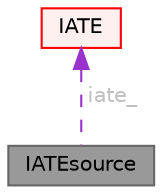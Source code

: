 digraph "IATEsource"
{
 // LATEX_PDF_SIZE
  bgcolor="transparent";
  edge [fontname=Helvetica,fontsize=10,labelfontname=Helvetica,labelfontsize=10];
  node [fontname=Helvetica,fontsize=10,shape=box,height=0.2,width=0.4];
  Node1 [id="Node000001",label="IATEsource",height=0.2,width=0.4,color="gray40", fillcolor="grey60", style="filled", fontcolor="black",tooltip="IATE (Interfacial Area Transport Equation) bubble diameter model run-time selectable sources."];
  Node2 -> Node1 [id="edge1_Node000001_Node000002",dir="back",color="darkorchid3",style="dashed",tooltip=" ",label=" iate_",fontcolor="grey" ];
  Node2 [id="Node000002",label="IATE",height=0.2,width=0.4,color="red", fillcolor="#FFF0F0", style="filled",URL="$classFoam_1_1diameterModels_1_1IATE.html",tooltip="IATE (Interfacial Area Transport Equation) bubble diameter model."];
}

